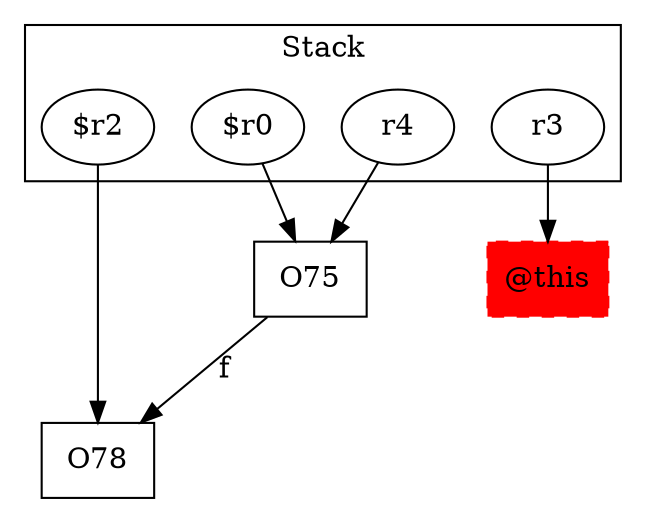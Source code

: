 digraph sample {
  rankDir="LR";
  subgraph cluster_0 {
    label="Stack"
    "$r2"; "$r0"; "r3"; "r4"; 
  }
  "$r2" -> { O78[shape=box]};
  "$r0" -> { O75[shape=box]};
  "r3" -> { "@this"[shape=box]};
  "r4" -> { O75[shape=box]};
  "@this"[shape=box, style="filled,dashed"];
  O75 -> O78[label="f", weight="0.2"]
  "@this"[color="red"];
}
